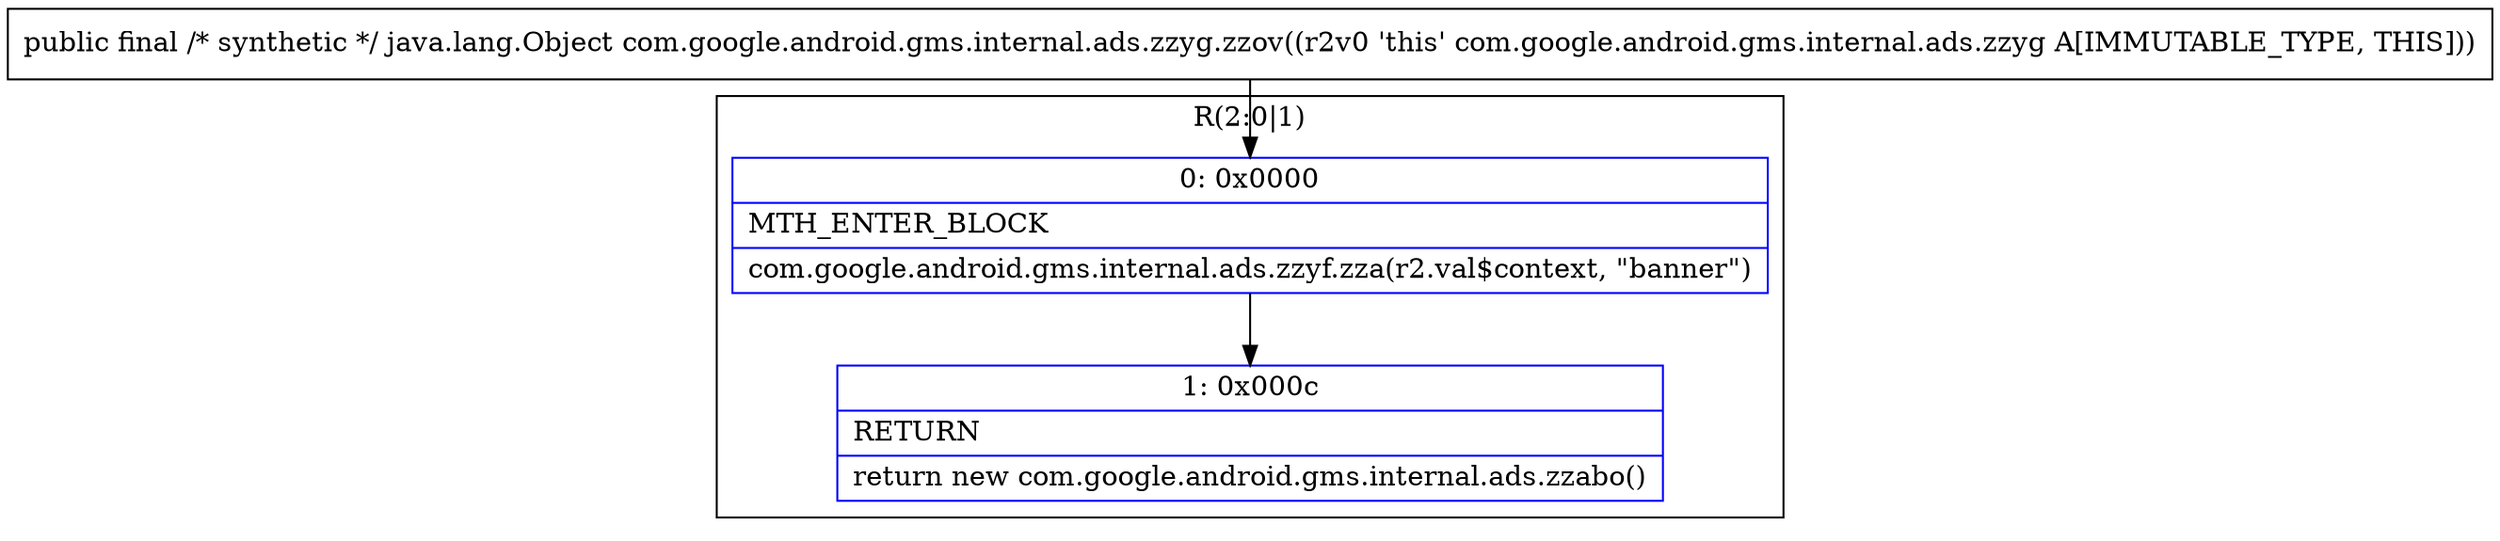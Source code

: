 digraph "CFG forcom.google.android.gms.internal.ads.zzyg.zzov()Ljava\/lang\/Object;" {
subgraph cluster_Region_970837486 {
label = "R(2:0|1)";
node [shape=record,color=blue];
Node_0 [shape=record,label="{0\:\ 0x0000|MTH_ENTER_BLOCK\l|com.google.android.gms.internal.ads.zzyf.zza(r2.val$context, \"banner\")\l}"];
Node_1 [shape=record,label="{1\:\ 0x000c|RETURN\l|return new com.google.android.gms.internal.ads.zzabo()\l}"];
}
MethodNode[shape=record,label="{public final \/* synthetic *\/ java.lang.Object com.google.android.gms.internal.ads.zzyg.zzov((r2v0 'this' com.google.android.gms.internal.ads.zzyg A[IMMUTABLE_TYPE, THIS])) }"];
MethodNode -> Node_0;
Node_0 -> Node_1;
}


